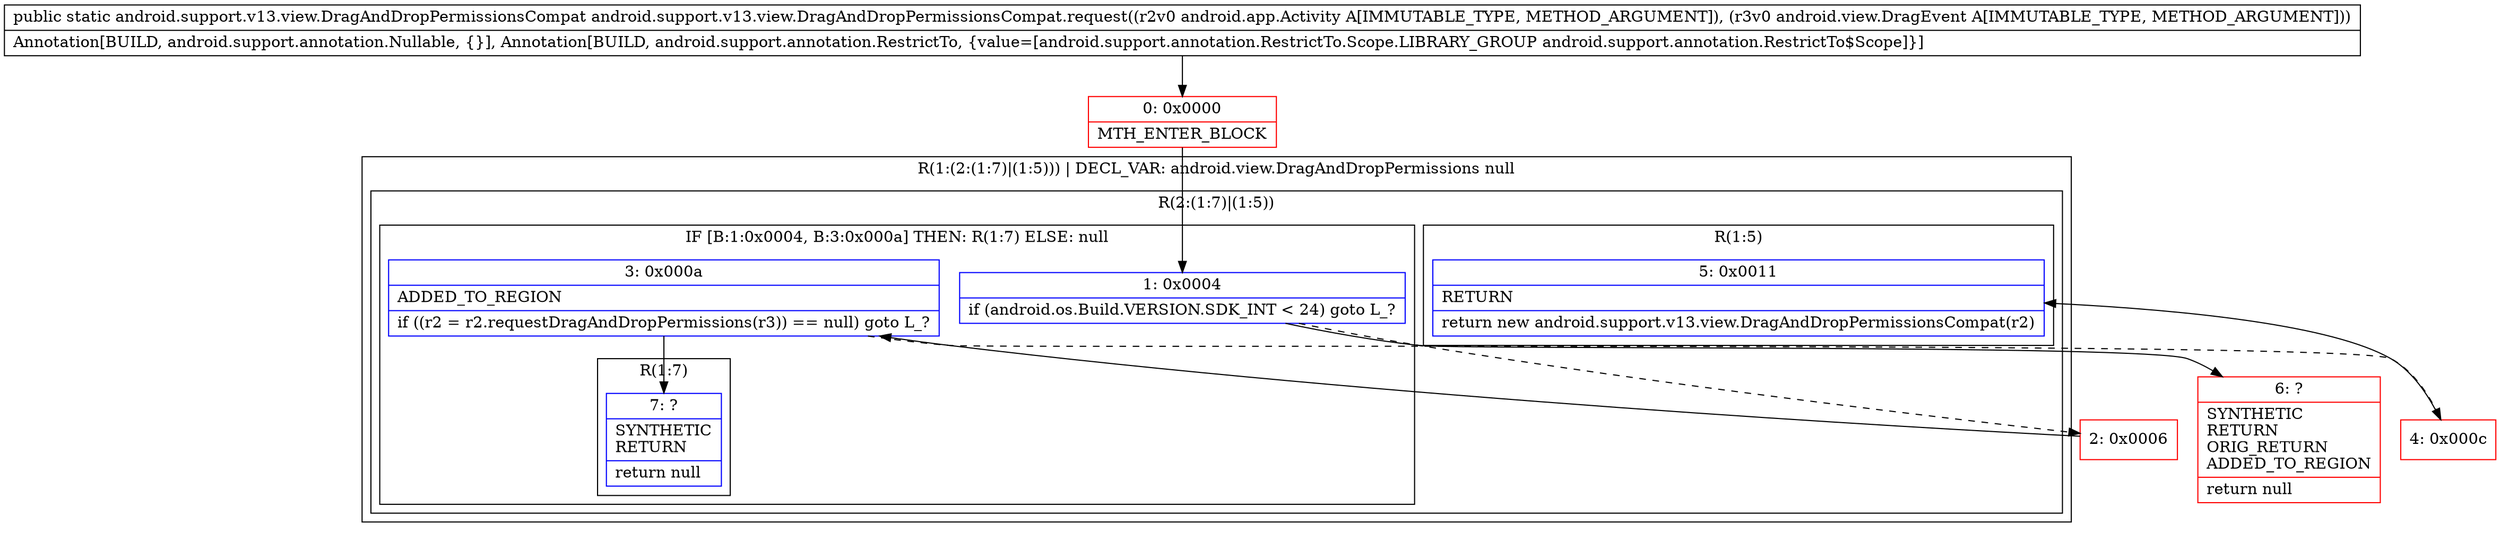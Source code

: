 digraph "CFG forandroid.support.v13.view.DragAndDropPermissionsCompat.request(Landroid\/app\/Activity;Landroid\/view\/DragEvent;)Landroid\/support\/v13\/view\/DragAndDropPermissionsCompat;" {
subgraph cluster_Region_1841613071 {
label = "R(1:(2:(1:7)|(1:5))) | DECL_VAR: android.view.DragAndDropPermissions null\l";
node [shape=record,color=blue];
subgraph cluster_Region_994051901 {
label = "R(2:(1:7)|(1:5))";
node [shape=record,color=blue];
subgraph cluster_IfRegion_1365240545 {
label = "IF [B:1:0x0004, B:3:0x000a] THEN: R(1:7) ELSE: null";
node [shape=record,color=blue];
Node_1 [shape=record,label="{1\:\ 0x0004|if (android.os.Build.VERSION.SDK_INT \< 24) goto L_?\l}"];
Node_3 [shape=record,label="{3\:\ 0x000a|ADDED_TO_REGION\l|if ((r2 = r2.requestDragAndDropPermissions(r3)) == null) goto L_?\l}"];
subgraph cluster_Region_1530334749 {
label = "R(1:7)";
node [shape=record,color=blue];
Node_7 [shape=record,label="{7\:\ ?|SYNTHETIC\lRETURN\l|return null\l}"];
}
}
subgraph cluster_Region_275785925 {
label = "R(1:5)";
node [shape=record,color=blue];
Node_5 [shape=record,label="{5\:\ 0x0011|RETURN\l|return new android.support.v13.view.DragAndDropPermissionsCompat(r2)\l}"];
}
}
}
Node_0 [shape=record,color=red,label="{0\:\ 0x0000|MTH_ENTER_BLOCK\l}"];
Node_2 [shape=record,color=red,label="{2\:\ 0x0006}"];
Node_4 [shape=record,color=red,label="{4\:\ 0x000c}"];
Node_6 [shape=record,color=red,label="{6\:\ ?|SYNTHETIC\lRETURN\lORIG_RETURN\lADDED_TO_REGION\l|return null\l}"];
MethodNode[shape=record,label="{public static android.support.v13.view.DragAndDropPermissionsCompat android.support.v13.view.DragAndDropPermissionsCompat.request((r2v0 android.app.Activity A[IMMUTABLE_TYPE, METHOD_ARGUMENT]), (r3v0 android.view.DragEvent A[IMMUTABLE_TYPE, METHOD_ARGUMENT]))  | Annotation[BUILD, android.support.annotation.Nullable, \{\}], Annotation[BUILD, android.support.annotation.RestrictTo, \{value=[android.support.annotation.RestrictTo.Scope.LIBRARY_GROUP android.support.annotation.RestrictTo$Scope]\}]\l}"];
MethodNode -> Node_0;
Node_1 -> Node_2[style=dashed];
Node_1 -> Node_6;
Node_3 -> Node_4[style=dashed];
Node_3 -> Node_7;
Node_0 -> Node_1;
Node_2 -> Node_3;
Node_4 -> Node_5;
}

